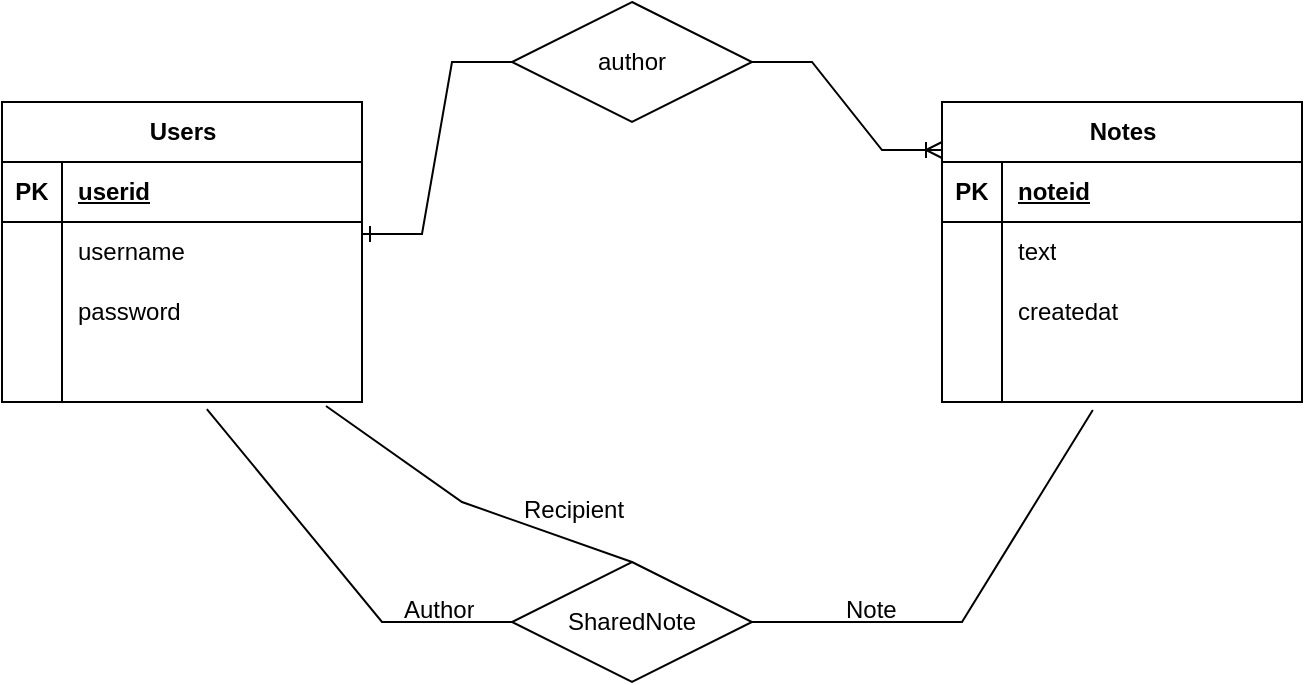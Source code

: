 <mxfile version="22.0.8" type="device">
  <diagram name="Page-1" id="H_JpEc8BcNjTilVfSe4A">
    <mxGraphModel dx="882" dy="422" grid="1" gridSize="10" guides="1" tooltips="1" connect="1" arrows="1" fold="1" page="1" pageScale="1" pageWidth="850" pageHeight="1100" math="0" shadow="0">
      <root>
        <mxCell id="0" />
        <mxCell id="1" parent="0" />
        <mxCell id="xnkKYVlq4bLdTtCN7ap4-1" value="Users" style="shape=table;startSize=30;container=1;collapsible=1;childLayout=tableLayout;fixedRows=1;rowLines=0;fontStyle=1;align=center;resizeLast=1;html=1;" vertex="1" parent="1">
          <mxGeometry x="90" y="90" width="180" height="150" as="geometry" />
        </mxCell>
        <mxCell id="xnkKYVlq4bLdTtCN7ap4-2" value="" style="shape=tableRow;horizontal=0;startSize=0;swimlaneHead=0;swimlaneBody=0;fillColor=none;collapsible=0;dropTarget=0;points=[[0,0.5],[1,0.5]];portConstraint=eastwest;top=0;left=0;right=0;bottom=1;" vertex="1" parent="xnkKYVlq4bLdTtCN7ap4-1">
          <mxGeometry y="30" width="180" height="30" as="geometry" />
        </mxCell>
        <mxCell id="xnkKYVlq4bLdTtCN7ap4-3" value="PK" style="shape=partialRectangle;connectable=0;fillColor=none;top=0;left=0;bottom=0;right=0;fontStyle=1;overflow=hidden;whiteSpace=wrap;html=1;" vertex="1" parent="xnkKYVlq4bLdTtCN7ap4-2">
          <mxGeometry width="30" height="30" as="geometry">
            <mxRectangle width="30" height="30" as="alternateBounds" />
          </mxGeometry>
        </mxCell>
        <mxCell id="xnkKYVlq4bLdTtCN7ap4-4" value="userid" style="shape=partialRectangle;connectable=0;fillColor=none;top=0;left=0;bottom=0;right=0;align=left;spacingLeft=6;fontStyle=5;overflow=hidden;whiteSpace=wrap;html=1;" vertex="1" parent="xnkKYVlq4bLdTtCN7ap4-2">
          <mxGeometry x="30" width="150" height="30" as="geometry">
            <mxRectangle width="150" height="30" as="alternateBounds" />
          </mxGeometry>
        </mxCell>
        <mxCell id="xnkKYVlq4bLdTtCN7ap4-5" value="" style="shape=tableRow;horizontal=0;startSize=0;swimlaneHead=0;swimlaneBody=0;fillColor=none;collapsible=0;dropTarget=0;points=[[0,0.5],[1,0.5]];portConstraint=eastwest;top=0;left=0;right=0;bottom=0;" vertex="1" parent="xnkKYVlq4bLdTtCN7ap4-1">
          <mxGeometry y="60" width="180" height="30" as="geometry" />
        </mxCell>
        <mxCell id="xnkKYVlq4bLdTtCN7ap4-6" value="" style="shape=partialRectangle;connectable=0;fillColor=none;top=0;left=0;bottom=0;right=0;editable=1;overflow=hidden;whiteSpace=wrap;html=1;" vertex="1" parent="xnkKYVlq4bLdTtCN7ap4-5">
          <mxGeometry width="30" height="30" as="geometry">
            <mxRectangle width="30" height="30" as="alternateBounds" />
          </mxGeometry>
        </mxCell>
        <mxCell id="xnkKYVlq4bLdTtCN7ap4-7" value="username" style="shape=partialRectangle;connectable=0;fillColor=none;top=0;left=0;bottom=0;right=0;align=left;spacingLeft=6;overflow=hidden;whiteSpace=wrap;html=1;" vertex="1" parent="xnkKYVlq4bLdTtCN7ap4-5">
          <mxGeometry x="30" width="150" height="30" as="geometry">
            <mxRectangle width="150" height="30" as="alternateBounds" />
          </mxGeometry>
        </mxCell>
        <mxCell id="xnkKYVlq4bLdTtCN7ap4-8" value="" style="shape=tableRow;horizontal=0;startSize=0;swimlaneHead=0;swimlaneBody=0;fillColor=none;collapsible=0;dropTarget=0;points=[[0,0.5],[1,0.5]];portConstraint=eastwest;top=0;left=0;right=0;bottom=0;" vertex="1" parent="xnkKYVlq4bLdTtCN7ap4-1">
          <mxGeometry y="90" width="180" height="30" as="geometry" />
        </mxCell>
        <mxCell id="xnkKYVlq4bLdTtCN7ap4-9" value="" style="shape=partialRectangle;connectable=0;fillColor=none;top=0;left=0;bottom=0;right=0;editable=1;overflow=hidden;whiteSpace=wrap;html=1;" vertex="1" parent="xnkKYVlq4bLdTtCN7ap4-8">
          <mxGeometry width="30" height="30" as="geometry">
            <mxRectangle width="30" height="30" as="alternateBounds" />
          </mxGeometry>
        </mxCell>
        <mxCell id="xnkKYVlq4bLdTtCN7ap4-10" value="password" style="shape=partialRectangle;connectable=0;fillColor=none;top=0;left=0;bottom=0;right=0;align=left;spacingLeft=6;overflow=hidden;whiteSpace=wrap;html=1;" vertex="1" parent="xnkKYVlq4bLdTtCN7ap4-8">
          <mxGeometry x="30" width="150" height="30" as="geometry">
            <mxRectangle width="150" height="30" as="alternateBounds" />
          </mxGeometry>
        </mxCell>
        <mxCell id="xnkKYVlq4bLdTtCN7ap4-11" value="" style="shape=tableRow;horizontal=0;startSize=0;swimlaneHead=0;swimlaneBody=0;fillColor=none;collapsible=0;dropTarget=0;points=[[0,0.5],[1,0.5]];portConstraint=eastwest;top=0;left=0;right=0;bottom=0;" vertex="1" parent="xnkKYVlq4bLdTtCN7ap4-1">
          <mxGeometry y="120" width="180" height="30" as="geometry" />
        </mxCell>
        <mxCell id="xnkKYVlq4bLdTtCN7ap4-12" value="" style="shape=partialRectangle;connectable=0;fillColor=none;top=0;left=0;bottom=0;right=0;editable=1;overflow=hidden;whiteSpace=wrap;html=1;" vertex="1" parent="xnkKYVlq4bLdTtCN7ap4-11">
          <mxGeometry width="30" height="30" as="geometry">
            <mxRectangle width="30" height="30" as="alternateBounds" />
          </mxGeometry>
        </mxCell>
        <mxCell id="xnkKYVlq4bLdTtCN7ap4-13" value="" style="shape=partialRectangle;connectable=0;fillColor=none;top=0;left=0;bottom=0;right=0;align=left;spacingLeft=6;overflow=hidden;whiteSpace=wrap;html=1;" vertex="1" parent="xnkKYVlq4bLdTtCN7ap4-11">
          <mxGeometry x="30" width="150" height="30" as="geometry">
            <mxRectangle width="150" height="30" as="alternateBounds" />
          </mxGeometry>
        </mxCell>
        <mxCell id="xnkKYVlq4bLdTtCN7ap4-14" value="Notes" style="shape=table;startSize=30;container=1;collapsible=1;childLayout=tableLayout;fixedRows=1;rowLines=0;fontStyle=1;align=center;resizeLast=1;html=1;" vertex="1" parent="1">
          <mxGeometry x="560" y="90" width="180" height="150" as="geometry" />
        </mxCell>
        <mxCell id="xnkKYVlq4bLdTtCN7ap4-15" value="" style="shape=tableRow;horizontal=0;startSize=0;swimlaneHead=0;swimlaneBody=0;fillColor=none;collapsible=0;dropTarget=0;points=[[0,0.5],[1,0.5]];portConstraint=eastwest;top=0;left=0;right=0;bottom=1;" vertex="1" parent="xnkKYVlq4bLdTtCN7ap4-14">
          <mxGeometry y="30" width="180" height="30" as="geometry" />
        </mxCell>
        <mxCell id="xnkKYVlq4bLdTtCN7ap4-16" value="PK" style="shape=partialRectangle;connectable=0;fillColor=none;top=0;left=0;bottom=0;right=0;fontStyle=1;overflow=hidden;whiteSpace=wrap;html=1;" vertex="1" parent="xnkKYVlq4bLdTtCN7ap4-15">
          <mxGeometry width="30" height="30" as="geometry">
            <mxRectangle width="30" height="30" as="alternateBounds" />
          </mxGeometry>
        </mxCell>
        <mxCell id="xnkKYVlq4bLdTtCN7ap4-17" value="noteid" style="shape=partialRectangle;connectable=0;fillColor=none;top=0;left=0;bottom=0;right=0;align=left;spacingLeft=6;fontStyle=5;overflow=hidden;whiteSpace=wrap;html=1;" vertex="1" parent="xnkKYVlq4bLdTtCN7ap4-15">
          <mxGeometry x="30" width="150" height="30" as="geometry">
            <mxRectangle width="150" height="30" as="alternateBounds" />
          </mxGeometry>
        </mxCell>
        <mxCell id="xnkKYVlq4bLdTtCN7ap4-18" value="" style="shape=tableRow;horizontal=0;startSize=0;swimlaneHead=0;swimlaneBody=0;fillColor=none;collapsible=0;dropTarget=0;points=[[0,0.5],[1,0.5]];portConstraint=eastwest;top=0;left=0;right=0;bottom=0;" vertex="1" parent="xnkKYVlq4bLdTtCN7ap4-14">
          <mxGeometry y="60" width="180" height="30" as="geometry" />
        </mxCell>
        <mxCell id="xnkKYVlq4bLdTtCN7ap4-19" value="" style="shape=partialRectangle;connectable=0;fillColor=none;top=0;left=0;bottom=0;right=0;editable=1;overflow=hidden;whiteSpace=wrap;html=1;" vertex="1" parent="xnkKYVlq4bLdTtCN7ap4-18">
          <mxGeometry width="30" height="30" as="geometry">
            <mxRectangle width="30" height="30" as="alternateBounds" />
          </mxGeometry>
        </mxCell>
        <mxCell id="xnkKYVlq4bLdTtCN7ap4-20" value="text" style="shape=partialRectangle;connectable=0;fillColor=none;top=0;left=0;bottom=0;right=0;align=left;spacingLeft=6;overflow=hidden;whiteSpace=wrap;html=1;" vertex="1" parent="xnkKYVlq4bLdTtCN7ap4-18">
          <mxGeometry x="30" width="150" height="30" as="geometry">
            <mxRectangle width="150" height="30" as="alternateBounds" />
          </mxGeometry>
        </mxCell>
        <mxCell id="xnkKYVlq4bLdTtCN7ap4-21" value="" style="shape=tableRow;horizontal=0;startSize=0;swimlaneHead=0;swimlaneBody=0;fillColor=none;collapsible=0;dropTarget=0;points=[[0,0.5],[1,0.5]];portConstraint=eastwest;top=0;left=0;right=0;bottom=0;" vertex="1" parent="xnkKYVlq4bLdTtCN7ap4-14">
          <mxGeometry y="90" width="180" height="30" as="geometry" />
        </mxCell>
        <mxCell id="xnkKYVlq4bLdTtCN7ap4-22" value="" style="shape=partialRectangle;connectable=0;fillColor=none;top=0;left=0;bottom=0;right=0;editable=1;overflow=hidden;whiteSpace=wrap;html=1;" vertex="1" parent="xnkKYVlq4bLdTtCN7ap4-21">
          <mxGeometry width="30" height="30" as="geometry">
            <mxRectangle width="30" height="30" as="alternateBounds" />
          </mxGeometry>
        </mxCell>
        <mxCell id="xnkKYVlq4bLdTtCN7ap4-23" value="createdat" style="shape=partialRectangle;connectable=0;fillColor=none;top=0;left=0;bottom=0;right=0;align=left;spacingLeft=6;overflow=hidden;whiteSpace=wrap;html=1;" vertex="1" parent="xnkKYVlq4bLdTtCN7ap4-21">
          <mxGeometry x="30" width="150" height="30" as="geometry">
            <mxRectangle width="150" height="30" as="alternateBounds" />
          </mxGeometry>
        </mxCell>
        <mxCell id="xnkKYVlq4bLdTtCN7ap4-24" value="" style="shape=tableRow;horizontal=0;startSize=0;swimlaneHead=0;swimlaneBody=0;fillColor=none;collapsible=0;dropTarget=0;points=[[0,0.5],[1,0.5]];portConstraint=eastwest;top=0;left=0;right=0;bottom=0;" vertex="1" parent="xnkKYVlq4bLdTtCN7ap4-14">
          <mxGeometry y="120" width="180" height="30" as="geometry" />
        </mxCell>
        <mxCell id="xnkKYVlq4bLdTtCN7ap4-25" value="" style="shape=partialRectangle;connectable=0;fillColor=none;top=0;left=0;bottom=0;right=0;editable=1;overflow=hidden;whiteSpace=wrap;html=1;" vertex="1" parent="xnkKYVlq4bLdTtCN7ap4-24">
          <mxGeometry width="30" height="30" as="geometry">
            <mxRectangle width="30" height="30" as="alternateBounds" />
          </mxGeometry>
        </mxCell>
        <mxCell id="xnkKYVlq4bLdTtCN7ap4-26" value="" style="shape=partialRectangle;connectable=0;fillColor=none;top=0;left=0;bottom=0;right=0;align=left;spacingLeft=6;overflow=hidden;whiteSpace=wrap;html=1;" vertex="1" parent="xnkKYVlq4bLdTtCN7ap4-24">
          <mxGeometry x="30" width="150" height="30" as="geometry">
            <mxRectangle width="150" height="30" as="alternateBounds" />
          </mxGeometry>
        </mxCell>
        <mxCell id="xnkKYVlq4bLdTtCN7ap4-27" value="author" style="shape=rhombus;perimeter=rhombusPerimeter;whiteSpace=wrap;html=1;align=center;" vertex="1" parent="1">
          <mxGeometry x="345" y="40" width="120" height="60" as="geometry" />
        </mxCell>
        <mxCell id="xnkKYVlq4bLdTtCN7ap4-29" value="" style="edgeStyle=entityRelationEdgeStyle;fontSize=12;html=1;endArrow=ERoneToMany;rounded=0;entryX=0;entryY=-0.2;entryDx=0;entryDy=0;exitX=1;exitY=0.5;exitDx=0;exitDy=0;entryPerimeter=0;" edge="1" parent="1" source="xnkKYVlq4bLdTtCN7ap4-27" target="xnkKYVlq4bLdTtCN7ap4-15">
          <mxGeometry width="100" height="100" relative="1" as="geometry">
            <mxPoint x="485" y="380" as="sourcePoint" />
            <mxPoint x="585" y="280" as="targetPoint" />
          </mxGeometry>
        </mxCell>
        <mxCell id="xnkKYVlq4bLdTtCN7ap4-31" value="" style="edgeStyle=entityRelationEdgeStyle;fontSize=12;html=1;endArrow=ERone;endFill=1;rounded=0;exitX=0;exitY=0.5;exitDx=0;exitDy=0;entryX=1;entryY=0.2;entryDx=0;entryDy=0;entryPerimeter=0;" edge="1" parent="1" source="xnkKYVlq4bLdTtCN7ap4-27" target="xnkKYVlq4bLdTtCN7ap4-5">
          <mxGeometry width="100" height="100" relative="1" as="geometry">
            <mxPoint x="370" y="270" as="sourcePoint" />
            <mxPoint x="270" y="110" as="targetPoint" />
          </mxGeometry>
        </mxCell>
        <mxCell id="xnkKYVlq4bLdTtCN7ap4-32" value="SharedNote" style="shape=rhombus;perimeter=rhombusPerimeter;whiteSpace=wrap;html=1;align=center;" vertex="1" parent="1">
          <mxGeometry x="345" y="320" width="120" height="60" as="geometry" />
        </mxCell>
        <mxCell id="xnkKYVlq4bLdTtCN7ap4-33" value="" style="endArrow=none;html=1;rounded=0;exitX=0.569;exitY=1.117;exitDx=0;exitDy=0;exitPerimeter=0;entryX=0;entryY=0.5;entryDx=0;entryDy=0;" edge="1" parent="1" source="xnkKYVlq4bLdTtCN7ap4-11" target="xnkKYVlq4bLdTtCN7ap4-32">
          <mxGeometry relative="1" as="geometry">
            <mxPoint x="340" y="220" as="sourcePoint" />
            <mxPoint x="500" y="220" as="targetPoint" />
            <Array as="points">
              <mxPoint x="280" y="350" />
            </Array>
          </mxGeometry>
        </mxCell>
        <mxCell id="xnkKYVlq4bLdTtCN7ap4-38" value="" style="endArrow=none;html=1;rounded=0;exitX=1;exitY=0.5;exitDx=0;exitDy=0;entryX=0.419;entryY=1.133;entryDx=0;entryDy=0;entryPerimeter=0;" edge="1" parent="1" source="xnkKYVlq4bLdTtCN7ap4-32" target="xnkKYVlq4bLdTtCN7ap4-24">
          <mxGeometry relative="1" as="geometry">
            <mxPoint x="490" y="355" as="sourcePoint" />
            <mxPoint x="650" y="355" as="targetPoint" />
            <Array as="points">
              <mxPoint x="570" y="350" />
            </Array>
          </mxGeometry>
        </mxCell>
        <mxCell id="xnkKYVlq4bLdTtCN7ap4-39" value="" style="endArrow=none;html=1;rounded=0;exitX=0.9;exitY=1.067;exitDx=0;exitDy=0;exitPerimeter=0;entryX=0.5;entryY=0;entryDx=0;entryDy=0;" edge="1" parent="1" source="xnkKYVlq4bLdTtCN7ap4-11" target="xnkKYVlq4bLdTtCN7ap4-32">
          <mxGeometry relative="1" as="geometry">
            <mxPoint x="340" y="220" as="sourcePoint" />
            <mxPoint x="500" y="220" as="targetPoint" />
            <Array as="points">
              <mxPoint x="320" y="290" />
            </Array>
          </mxGeometry>
        </mxCell>
        <mxCell id="xnkKYVlq4bLdTtCN7ap4-40" value="Author" style="text;strokeColor=none;fillColor=none;spacingLeft=4;spacingRight=4;overflow=hidden;rotatable=0;points=[[0,0.5],[1,0.5]];portConstraint=eastwest;fontSize=12;whiteSpace=wrap;html=1;" vertex="1" parent="1">
          <mxGeometry x="285" y="330" width="80" height="30" as="geometry" />
        </mxCell>
        <mxCell id="xnkKYVlq4bLdTtCN7ap4-42" value="Recipient" style="text;strokeColor=none;fillColor=none;spacingLeft=4;spacingRight=4;overflow=hidden;rotatable=0;points=[[0,0.5],[1,0.5]];portConstraint=eastwest;fontSize=12;whiteSpace=wrap;html=1;" vertex="1" parent="1">
          <mxGeometry x="345" y="280" width="80" height="30" as="geometry" />
        </mxCell>
        <mxCell id="xnkKYVlq4bLdTtCN7ap4-43" value="Note" style="text;whiteSpace=wrap;" vertex="1" parent="1">
          <mxGeometry x="510" y="330" width="80" height="40" as="geometry" />
        </mxCell>
      </root>
    </mxGraphModel>
  </diagram>
</mxfile>
